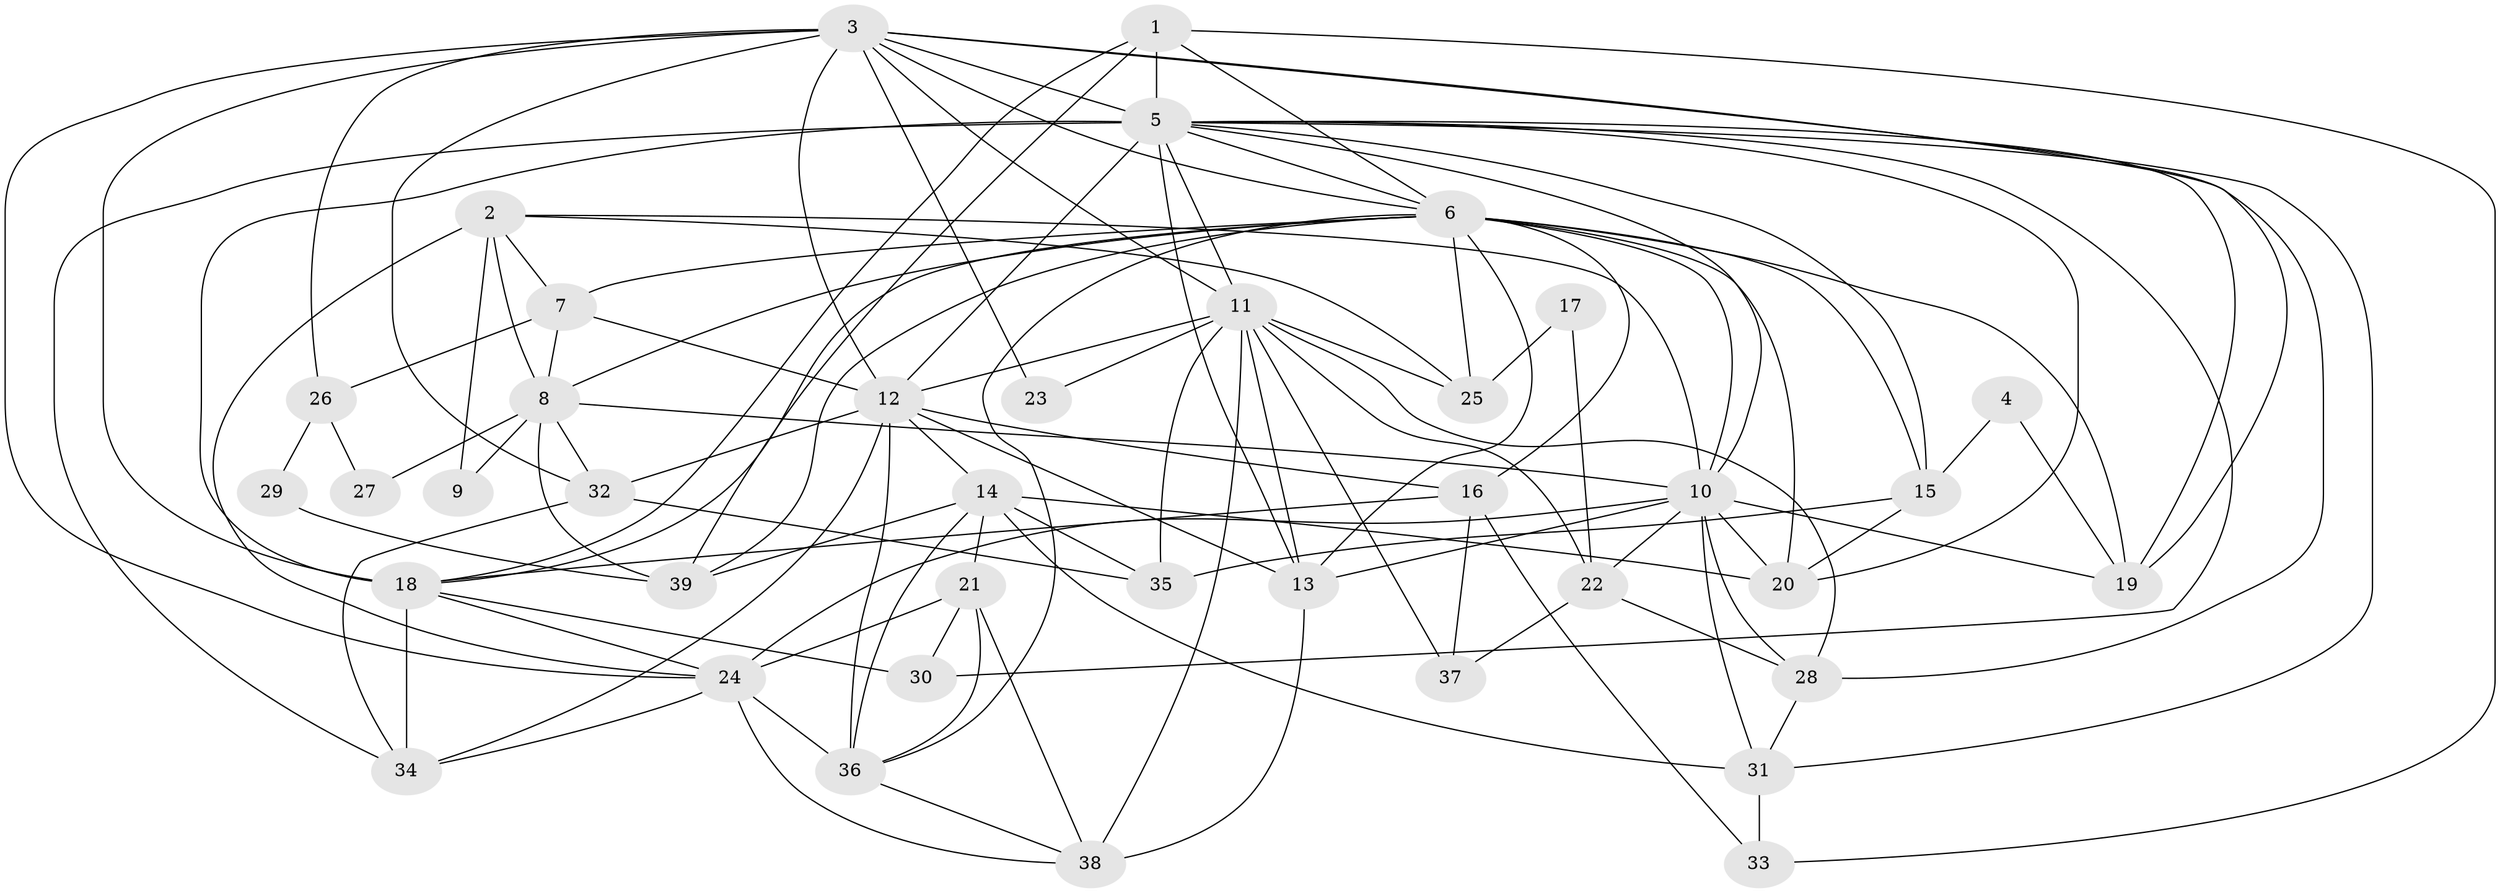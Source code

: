 // original degree distribution, {3: 0.26804123711340205, 7: 0.041237113402061855, 2: 0.13402061855670103, 5: 0.20618556701030927, 6: 0.08247422680412371, 4: 0.25773195876288657, 8: 0.010309278350515464}
// Generated by graph-tools (version 1.1) at 2025/50/03/04/25 22:50:57]
// undirected, 39 vertices, 112 edges
graph export_dot {
  node [color=gray90,style=filled];
  1;
  2;
  3;
  4;
  5;
  6;
  7;
  8;
  9;
  10;
  11;
  12;
  13;
  14;
  15;
  16;
  17;
  18;
  19;
  20;
  21;
  22;
  23;
  24;
  25;
  26;
  27;
  28;
  29;
  30;
  31;
  32;
  33;
  34;
  35;
  36;
  37;
  38;
  39;
  1 -- 5 [weight=1.0];
  1 -- 6 [weight=1.0];
  1 -- 18 [weight=1.0];
  1 -- 33 [weight=1.0];
  1 -- 39 [weight=1.0];
  2 -- 7 [weight=1.0];
  2 -- 8 [weight=2.0];
  2 -- 9 [weight=1.0];
  2 -- 10 [weight=1.0];
  2 -- 24 [weight=1.0];
  2 -- 25 [weight=1.0];
  3 -- 5 [weight=2.0];
  3 -- 6 [weight=2.0];
  3 -- 11 [weight=1.0];
  3 -- 12 [weight=1.0];
  3 -- 18 [weight=1.0];
  3 -- 19 [weight=1.0];
  3 -- 23 [weight=1.0];
  3 -- 24 [weight=2.0];
  3 -- 26 [weight=1.0];
  3 -- 31 [weight=1.0];
  3 -- 32 [weight=1.0];
  4 -- 15 [weight=1.0];
  4 -- 19 [weight=1.0];
  5 -- 6 [weight=1.0];
  5 -- 10 [weight=1.0];
  5 -- 11 [weight=1.0];
  5 -- 12 [weight=2.0];
  5 -- 13 [weight=1.0];
  5 -- 15 [weight=1.0];
  5 -- 18 [weight=4.0];
  5 -- 19 [weight=1.0];
  5 -- 20 [weight=1.0];
  5 -- 28 [weight=2.0];
  5 -- 30 [weight=1.0];
  5 -- 34 [weight=1.0];
  6 -- 7 [weight=1.0];
  6 -- 8 [weight=1.0];
  6 -- 10 [weight=1.0];
  6 -- 13 [weight=1.0];
  6 -- 15 [weight=1.0];
  6 -- 16 [weight=1.0];
  6 -- 18 [weight=1.0];
  6 -- 19 [weight=1.0];
  6 -- 20 [weight=1.0];
  6 -- 25 [weight=2.0];
  6 -- 36 [weight=1.0];
  6 -- 39 [weight=1.0];
  7 -- 8 [weight=1.0];
  7 -- 12 [weight=1.0];
  7 -- 26 [weight=1.0];
  8 -- 9 [weight=1.0];
  8 -- 10 [weight=1.0];
  8 -- 27 [weight=1.0];
  8 -- 32 [weight=2.0];
  8 -- 39 [weight=1.0];
  10 -- 13 [weight=1.0];
  10 -- 19 [weight=1.0];
  10 -- 20 [weight=2.0];
  10 -- 22 [weight=1.0];
  10 -- 24 [weight=1.0];
  10 -- 28 [weight=1.0];
  10 -- 31 [weight=1.0];
  11 -- 12 [weight=1.0];
  11 -- 13 [weight=2.0];
  11 -- 22 [weight=1.0];
  11 -- 23 [weight=1.0];
  11 -- 25 [weight=1.0];
  11 -- 28 [weight=1.0];
  11 -- 35 [weight=1.0];
  11 -- 37 [weight=1.0];
  11 -- 38 [weight=1.0];
  12 -- 13 [weight=1.0];
  12 -- 14 [weight=1.0];
  12 -- 16 [weight=1.0];
  12 -- 32 [weight=3.0];
  12 -- 34 [weight=1.0];
  12 -- 36 [weight=1.0];
  13 -- 38 [weight=1.0];
  14 -- 20 [weight=1.0];
  14 -- 21 [weight=1.0];
  14 -- 31 [weight=1.0];
  14 -- 35 [weight=1.0];
  14 -- 36 [weight=1.0];
  14 -- 39 [weight=1.0];
  15 -- 20 [weight=1.0];
  15 -- 35 [weight=1.0];
  16 -- 18 [weight=1.0];
  16 -- 33 [weight=1.0];
  16 -- 37 [weight=1.0];
  17 -- 22 [weight=1.0];
  17 -- 25 [weight=1.0];
  18 -- 24 [weight=1.0];
  18 -- 30 [weight=1.0];
  18 -- 34 [weight=1.0];
  21 -- 24 [weight=2.0];
  21 -- 30 [weight=1.0];
  21 -- 36 [weight=1.0];
  21 -- 38 [weight=1.0];
  22 -- 28 [weight=1.0];
  22 -- 37 [weight=1.0];
  24 -- 34 [weight=1.0];
  24 -- 36 [weight=2.0];
  24 -- 38 [weight=1.0];
  26 -- 27 [weight=1.0];
  26 -- 29 [weight=1.0];
  28 -- 31 [weight=1.0];
  29 -- 39 [weight=1.0];
  31 -- 33 [weight=1.0];
  32 -- 34 [weight=1.0];
  32 -- 35 [weight=1.0];
  36 -- 38 [weight=1.0];
}
